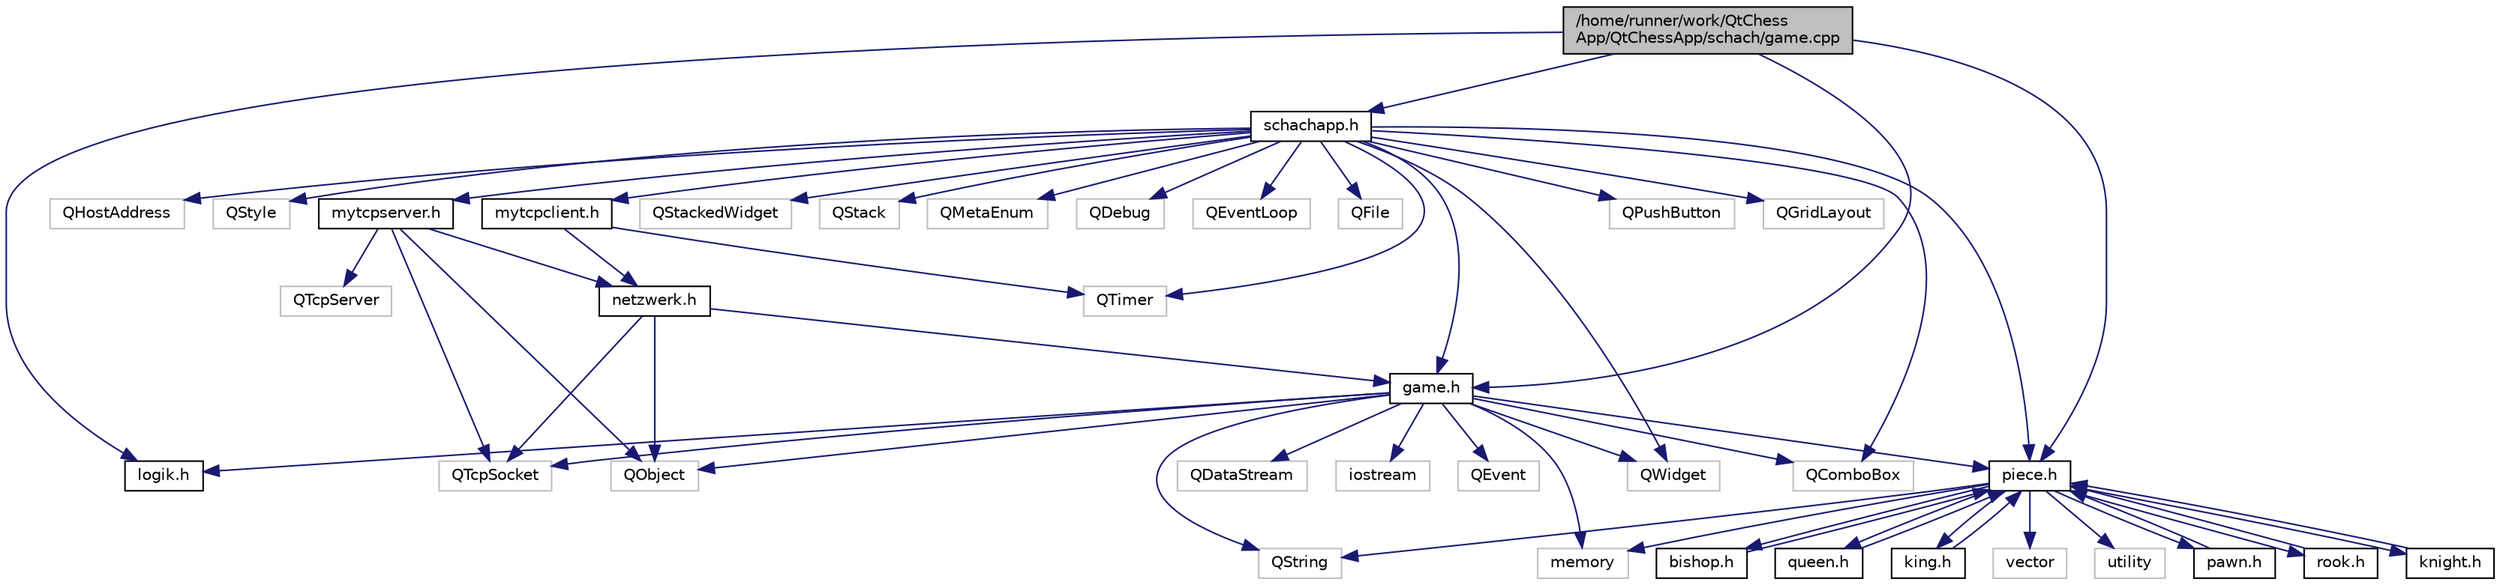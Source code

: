 digraph "/home/runner/work/QtChessApp/QtChessApp/schach/game.cpp"
{
 // LATEX_PDF_SIZE
  edge [fontname="Helvetica",fontsize="10",labelfontname="Helvetica",labelfontsize="10"];
  node [fontname="Helvetica",fontsize="10",shape=record];
  Node1 [label="/home/runner/work/QtChess\lApp/QtChessApp/schach/game.cpp",height=0.2,width=0.4,color="black", fillcolor="grey75", style="filled", fontcolor="black",tooltip="This file contains the implementation of the game class which manages the chessboard and some game lo..."];
  Node1 -> Node2 [color="midnightblue",fontsize="10",style="solid",fontname="Helvetica"];
  Node2 [label="game.h",height=0.2,width=0.4,color="black", fillcolor="white", style="filled",URL="$game_8h.html",tooltip="This file contains the declaration of the Game class which manages the chessboard and game logic."];
  Node2 -> Node3 [color="midnightblue",fontsize="10",style="solid",fontname="Helvetica"];
  Node3 [label="logik.h",height=0.2,width=0.4,color="black", fillcolor="white", style="filled",URL="$logik_8h.html",tooltip="This file contains the declaration of the logik class which handles game logic."];
  Node2 -> Node4 [color="midnightblue",fontsize="10",style="solid",fontname="Helvetica"];
  Node4 [label="piece.h",height=0.2,width=0.4,color="black", fillcolor="white", style="filled",URL="$piece_8h.html",tooltip="This file contains the declaration of the piece class and its derived classes representing chess piec..."];
  Node4 -> Node5 [color="midnightblue",fontsize="10",style="solid",fontname="Helvetica"];
  Node5 [label="vector",height=0.2,width=0.4,color="grey75", fillcolor="white", style="filled",tooltip=" "];
  Node4 -> Node6 [color="midnightblue",fontsize="10",style="solid",fontname="Helvetica"];
  Node6 [label="utility",height=0.2,width=0.4,color="grey75", fillcolor="white", style="filled",tooltip=" "];
  Node4 -> Node7 [color="midnightblue",fontsize="10",style="solid",fontname="Helvetica"];
  Node7 [label="QString",height=0.2,width=0.4,color="grey75", fillcolor="white", style="filled",tooltip=" "];
  Node4 -> Node8 [color="midnightblue",fontsize="10",style="solid",fontname="Helvetica"];
  Node8 [label="memory",height=0.2,width=0.4,color="grey75", fillcolor="white", style="filled",tooltip=" "];
  Node4 -> Node9 [color="midnightblue",fontsize="10",style="solid",fontname="Helvetica"];
  Node9 [label="pawn.h",height=0.2,width=0.4,color="black", fillcolor="white", style="filled",URL="$pawn_8h.html",tooltip="This file contains the implementation of the pawn class, representing a pawn in chess."];
  Node9 -> Node4 [color="midnightblue",fontsize="10",style="solid",fontname="Helvetica"];
  Node4 -> Node10 [color="midnightblue",fontsize="10",style="solid",fontname="Helvetica"];
  Node10 [label="rook.h",height=0.2,width=0.4,color="black", fillcolor="white", style="filled",URL="$rook_8h.html",tooltip="This file contains the implementation of the rook class, representing a rook in chess."];
  Node10 -> Node4 [color="midnightblue",fontsize="10",style="solid",fontname="Helvetica"];
  Node4 -> Node11 [color="midnightblue",fontsize="10",style="solid",fontname="Helvetica"];
  Node11 [label="knight.h",height=0.2,width=0.4,color="black", fillcolor="white", style="filled",URL="$knight_8h.html",tooltip="This file contains the implementation of the knight class, representing a knight in chess."];
  Node11 -> Node4 [color="midnightblue",fontsize="10",style="solid",fontname="Helvetica"];
  Node4 -> Node12 [color="midnightblue",fontsize="10",style="solid",fontname="Helvetica"];
  Node12 [label="bishop.h",height=0.2,width=0.4,color="black", fillcolor="white", style="filled",URL="$bishop_8h.html",tooltip="This file contains the implementation of the bishop class, representing a bishop in chess."];
  Node12 -> Node4 [color="midnightblue",fontsize="10",style="solid",fontname="Helvetica"];
  Node4 -> Node13 [color="midnightblue",fontsize="10",style="solid",fontname="Helvetica"];
  Node13 [label="queen.h",height=0.2,width=0.4,color="black", fillcolor="white", style="filled",URL="$queen_8h.html",tooltip="This file contains the implementation of the queen class, representing a queen in chess."];
  Node13 -> Node4 [color="midnightblue",fontsize="10",style="solid",fontname="Helvetica"];
  Node4 -> Node14 [color="midnightblue",fontsize="10",style="solid",fontname="Helvetica"];
  Node14 [label="king.h",height=0.2,width=0.4,color="black", fillcolor="white", style="filled",URL="$king_8h.html",tooltip="This file contains the implementation of the king class, representing a king in chess."];
  Node14 -> Node4 [color="midnightblue",fontsize="10",style="solid",fontname="Helvetica"];
  Node2 -> Node8 [color="midnightblue",fontsize="10",style="solid",fontname="Helvetica"];
  Node2 -> Node15 [color="midnightblue",fontsize="10",style="solid",fontname="Helvetica"];
  Node15 [label="QObject",height=0.2,width=0.4,color="grey75", fillcolor="white", style="filled",tooltip=" "];
  Node2 -> Node16 [color="midnightblue",fontsize="10",style="solid",fontname="Helvetica"];
  Node16 [label="QWidget",height=0.2,width=0.4,color="grey75", fillcolor="white", style="filled",tooltip=" "];
  Node2 -> Node17 [color="midnightblue",fontsize="10",style="solid",fontname="Helvetica"];
  Node17 [label="QTcpSocket",height=0.2,width=0.4,color="grey75", fillcolor="white", style="filled",tooltip=" "];
  Node2 -> Node18 [color="midnightblue",fontsize="10",style="solid",fontname="Helvetica"];
  Node18 [label="QDataStream",height=0.2,width=0.4,color="grey75", fillcolor="white", style="filled",tooltip=" "];
  Node2 -> Node19 [color="midnightblue",fontsize="10",style="solid",fontname="Helvetica"];
  Node19 [label="iostream",height=0.2,width=0.4,color="grey75", fillcolor="white", style="filled",tooltip=" "];
  Node2 -> Node7 [color="midnightblue",fontsize="10",style="solid",fontname="Helvetica"];
  Node2 -> Node20 [color="midnightblue",fontsize="10",style="solid",fontname="Helvetica"];
  Node20 [label="QComboBox",height=0.2,width=0.4,color="grey75", fillcolor="white", style="filled",tooltip=" "];
  Node2 -> Node21 [color="midnightblue",fontsize="10",style="solid",fontname="Helvetica"];
  Node21 [label="QEvent",height=0.2,width=0.4,color="grey75", fillcolor="white", style="filled",tooltip=" "];
  Node1 -> Node3 [color="midnightblue",fontsize="10",style="solid",fontname="Helvetica"];
  Node1 -> Node4 [color="midnightblue",fontsize="10",style="solid",fontname="Helvetica"];
  Node1 -> Node22 [color="midnightblue",fontsize="10",style="solid",fontname="Helvetica"];
  Node22 [label="schachapp.h",height=0.2,width=0.4,color="black", fillcolor="white", style="filled",URL="$schachapp_8h_source.html",tooltip=" "];
  Node22 -> Node23 [color="midnightblue",fontsize="10",style="solid",fontname="Helvetica"];
  Node23 [label="QPushButton",height=0.2,width=0.4,color="grey75", fillcolor="white", style="filled",tooltip=" "];
  Node22 -> Node24 [color="midnightblue",fontsize="10",style="solid",fontname="Helvetica"];
  Node24 [label="QGridLayout",height=0.2,width=0.4,color="grey75", fillcolor="white", style="filled",tooltip=" "];
  Node22 -> Node16 [color="midnightblue",fontsize="10",style="solid",fontname="Helvetica"];
  Node22 -> Node25 [color="midnightblue",fontsize="10",style="solid",fontname="Helvetica"];
  Node25 [label="QHostAddress",height=0.2,width=0.4,color="grey75", fillcolor="white", style="filled",tooltip=" "];
  Node22 -> Node26 [color="midnightblue",fontsize="10",style="solid",fontname="Helvetica"];
  Node26 [label="QStyle",height=0.2,width=0.4,color="grey75", fillcolor="white", style="filled",tooltip=" "];
  Node22 -> Node27 [color="midnightblue",fontsize="10",style="solid",fontname="Helvetica"];
  Node27 [label="mytcpserver.h",height=0.2,width=0.4,color="black", fillcolor="white", style="filled",URL="$mytcpserver_8h.html",tooltip="This file contains the declaration of the server class."];
  Node27 -> Node28 [color="midnightblue",fontsize="10",style="solid",fontname="Helvetica"];
  Node28 [label="netzwerk.h",height=0.2,width=0.4,color="black", fillcolor="white", style="filled",URL="$netzwerk_8h.html",tooltip="This file contains the declaration of the Netzwerk class, which manages network communication."];
  Node28 -> Node2 [color="midnightblue",fontsize="10",style="solid",fontname="Helvetica"];
  Node28 -> Node15 [color="midnightblue",fontsize="10",style="solid",fontname="Helvetica"];
  Node28 -> Node17 [color="midnightblue",fontsize="10",style="solid",fontname="Helvetica"];
  Node27 -> Node15 [color="midnightblue",fontsize="10",style="solid",fontname="Helvetica"];
  Node27 -> Node29 [color="midnightblue",fontsize="10",style="solid",fontname="Helvetica"];
  Node29 [label="QTcpServer",height=0.2,width=0.4,color="grey75", fillcolor="white", style="filled",tooltip=" "];
  Node27 -> Node17 [color="midnightblue",fontsize="10",style="solid",fontname="Helvetica"];
  Node22 -> Node30 [color="midnightblue",fontsize="10",style="solid",fontname="Helvetica"];
  Node30 [label="mytcpclient.h",height=0.2,width=0.4,color="black", fillcolor="white", style="filled",URL="$mytcpclient_8h.html",tooltip="This file contains the declaration of the client class."];
  Node30 -> Node28 [color="midnightblue",fontsize="10",style="solid",fontname="Helvetica"];
  Node30 -> Node31 [color="midnightblue",fontsize="10",style="solid",fontname="Helvetica"];
  Node31 [label="QTimer",height=0.2,width=0.4,color="grey75", fillcolor="white", style="filled",tooltip=" "];
  Node22 -> Node2 [color="midnightblue",fontsize="10",style="solid",fontname="Helvetica"];
  Node22 -> Node4 [color="midnightblue",fontsize="10",style="solid",fontname="Helvetica"];
  Node22 -> Node31 [color="midnightblue",fontsize="10",style="solid",fontname="Helvetica"];
  Node22 -> Node20 [color="midnightblue",fontsize="10",style="solid",fontname="Helvetica"];
  Node22 -> Node32 [color="midnightblue",fontsize="10",style="solid",fontname="Helvetica"];
  Node32 [label="QStackedWidget",height=0.2,width=0.4,color="grey75", fillcolor="white", style="filled",tooltip=" "];
  Node22 -> Node33 [color="midnightblue",fontsize="10",style="solid",fontname="Helvetica"];
  Node33 [label="QStack",height=0.2,width=0.4,color="grey75", fillcolor="white", style="filled",tooltip=" "];
  Node22 -> Node34 [color="midnightblue",fontsize="10",style="solid",fontname="Helvetica"];
  Node34 [label="QMetaEnum",height=0.2,width=0.4,color="grey75", fillcolor="white", style="filled",tooltip=" "];
  Node22 -> Node35 [color="midnightblue",fontsize="10",style="solid",fontname="Helvetica"];
  Node35 [label="QDebug",height=0.2,width=0.4,color="grey75", fillcolor="white", style="filled",tooltip=" "];
  Node22 -> Node36 [color="midnightblue",fontsize="10",style="solid",fontname="Helvetica"];
  Node36 [label="QEventLoop",height=0.2,width=0.4,color="grey75", fillcolor="white", style="filled",tooltip=" "];
  Node22 -> Node37 [color="midnightblue",fontsize="10",style="solid",fontname="Helvetica"];
  Node37 [label="QFile",height=0.2,width=0.4,color="grey75", fillcolor="white", style="filled",tooltip=" "];
}
